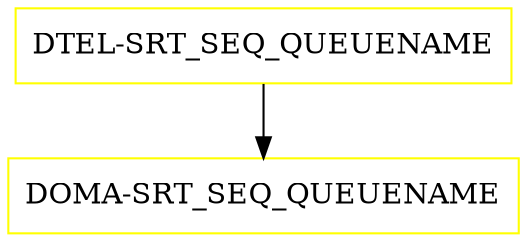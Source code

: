 digraph G {
  "DTEL-SRT_SEQ_QUEUENAME" [shape=box,color=yellow];
  "DOMA-SRT_SEQ_QUEUENAME" [shape=box,color=yellow,URL="./DOMA_SRT_SEQ_QUEUENAME.html"];
  "DTEL-SRT_SEQ_QUEUENAME" -> "DOMA-SRT_SEQ_QUEUENAME";
}
